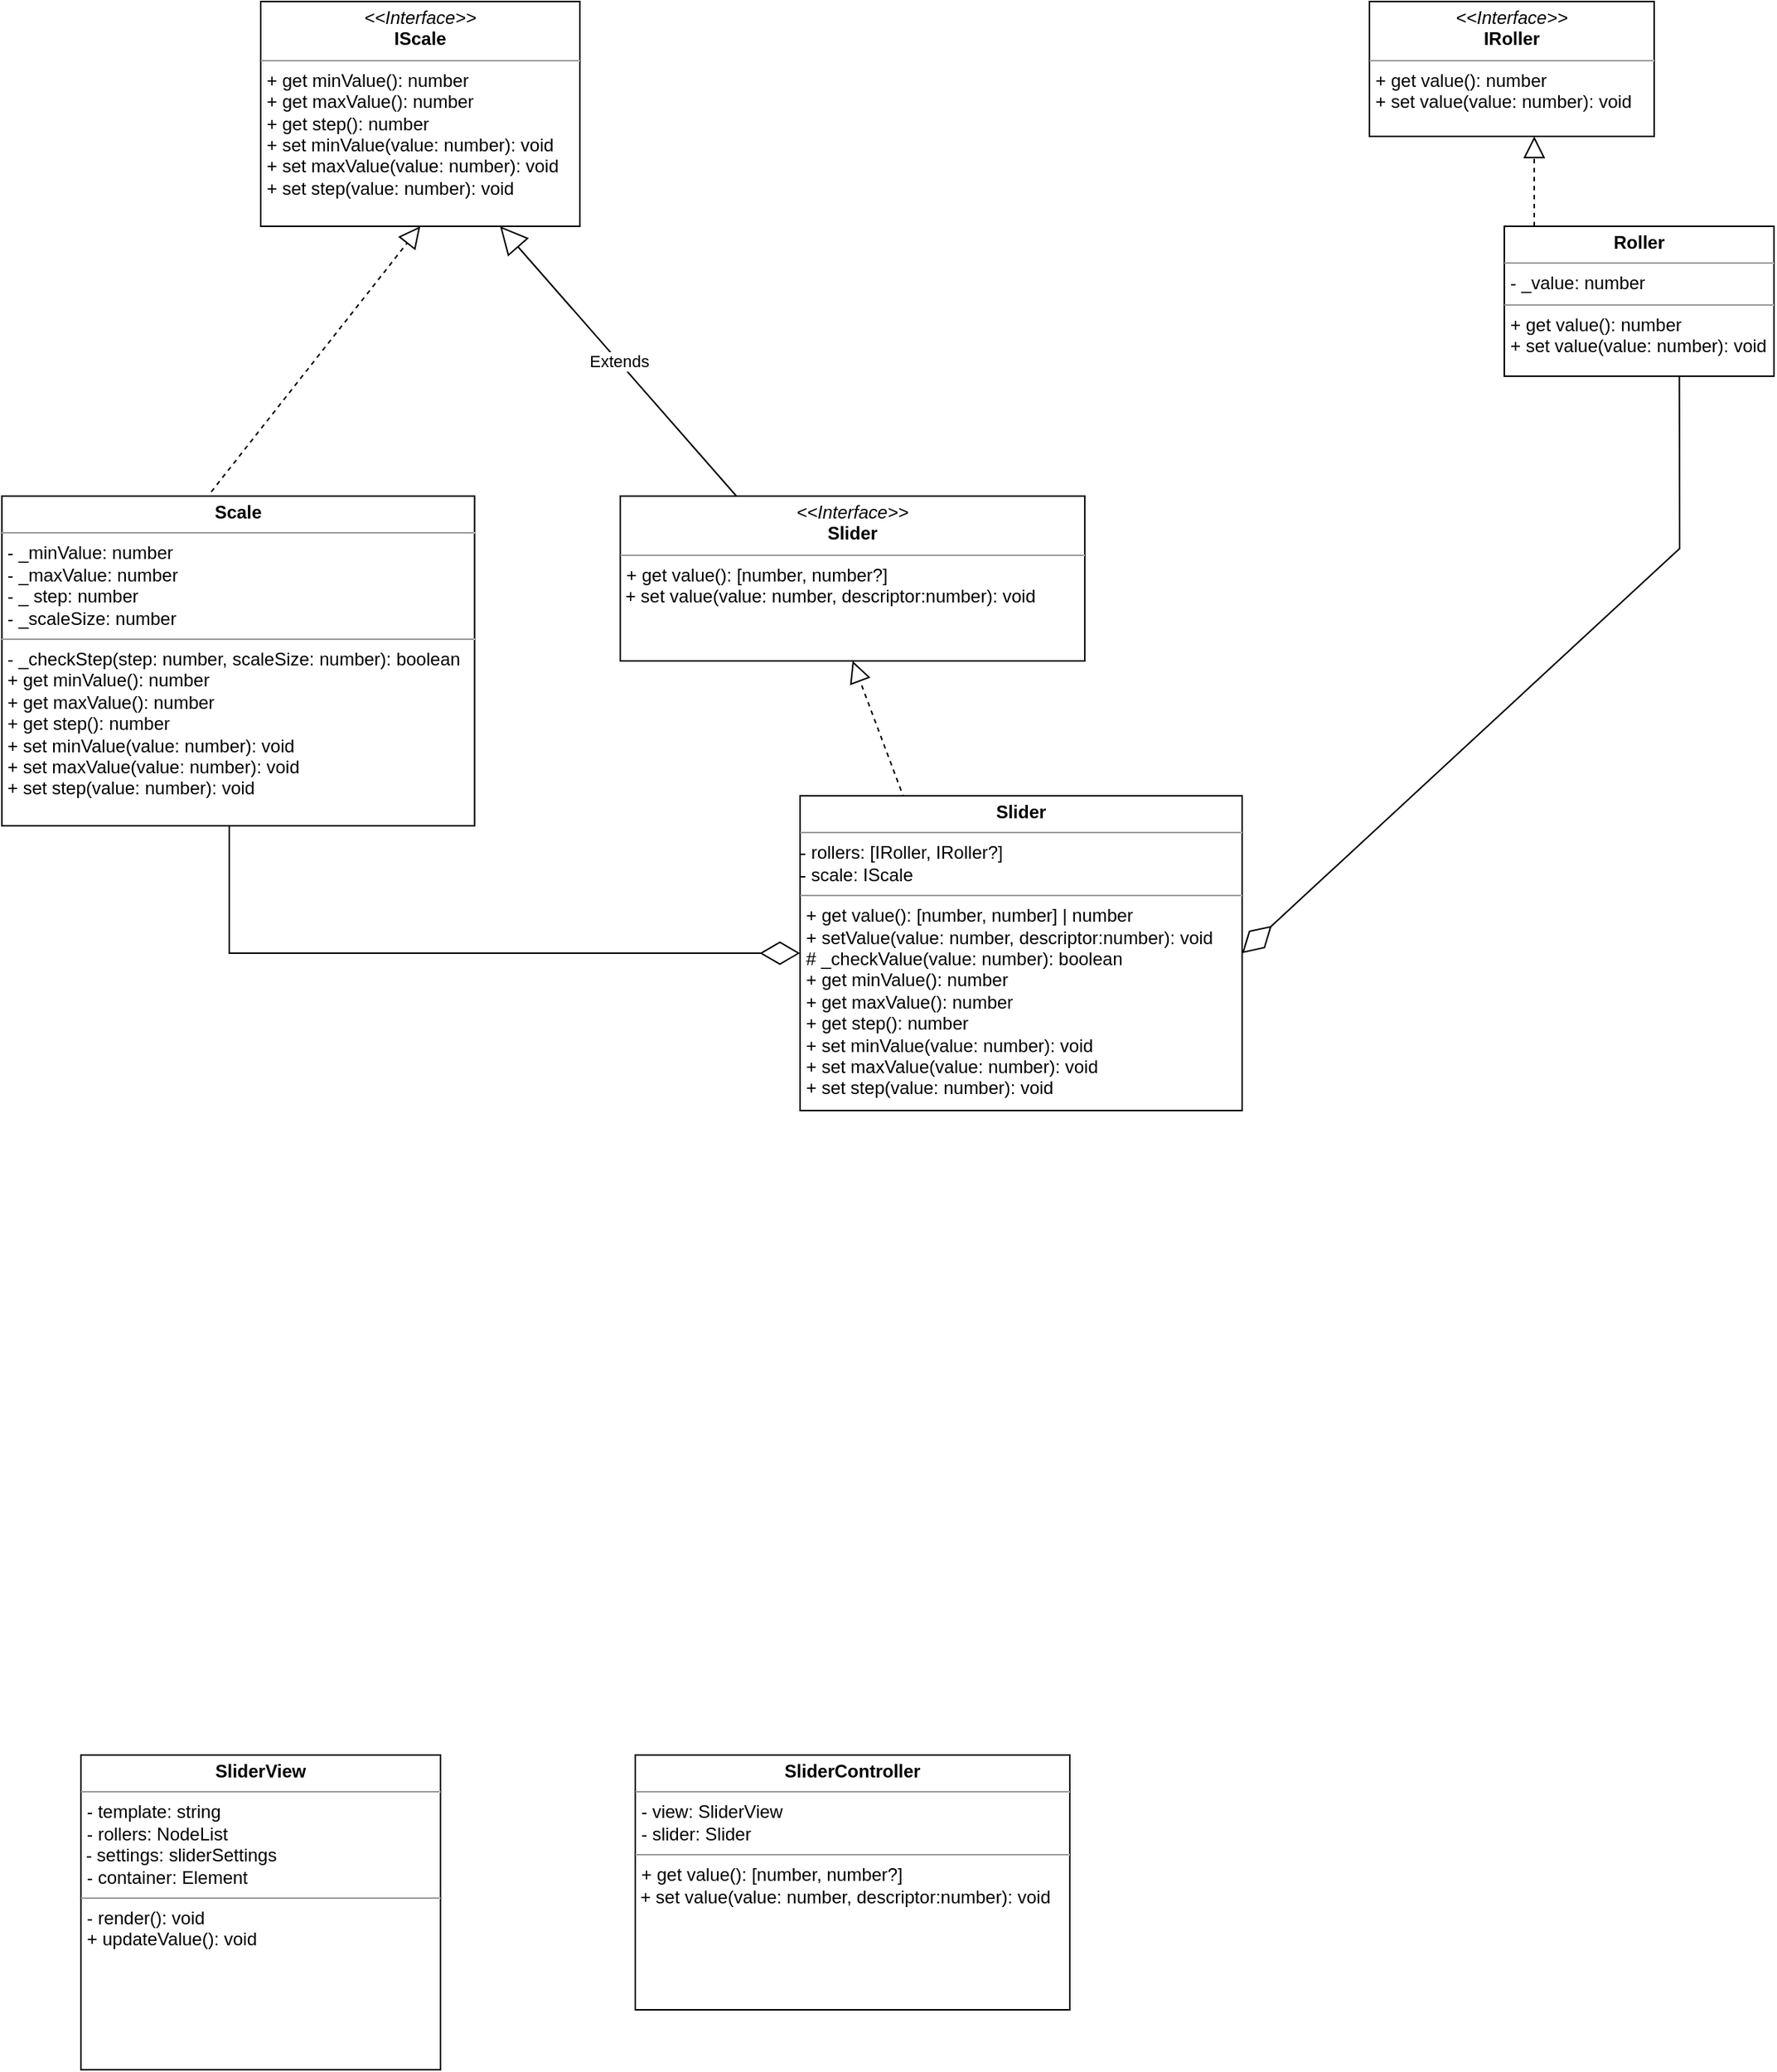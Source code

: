 <mxfile version="16.6.1" type="device"><diagram id="C5RBs43oDa-KdzZeNtuy" name="Page-1"><mxGraphModel dx="868" dy="448" grid="1" gridSize="10" guides="1" tooltips="1" connect="1" arrows="1" fold="1" page="1" pageScale="1" pageWidth="827" pageHeight="1169" math="0" shadow="0"><root><mxCell id="WIyWlLk6GJQsqaUBKTNV-0"/><mxCell id="WIyWlLk6GJQsqaUBKTNV-1" parent="WIyWlLk6GJQsqaUBKTNV-0"/><mxCell id="jK5UEUPO-83OL39sEjQH-13" value="&lt;p style=&quot;margin: 0px ; margin-top: 4px ; text-align: center&quot;&gt;&lt;i&gt;&amp;lt;&amp;lt;Interface&amp;gt;&amp;gt;&lt;/i&gt;&lt;br&gt;&lt;b&gt;IRoller&lt;/b&gt;&lt;/p&gt;&lt;hr size=&quot;1&quot;&gt;&lt;p style=&quot;margin: 0px ; margin-left: 4px&quot;&gt;&lt;span&gt;+ get value(): number&lt;/span&gt;&lt;br&gt;&lt;/p&gt;&lt;p style=&quot;margin: 0px 0px 0px 4px&quot;&gt;+ set value(value: number): void&lt;/p&gt;" style="verticalAlign=top;align=left;overflow=fill;fontSize=12;fontFamily=Helvetica;html=1;" parent="WIyWlLk6GJQsqaUBKTNV-1" vertex="1"><mxGeometry x="950" y="740" width="190" height="90" as="geometry"/></mxCell><mxCell id="jK5UEUPO-83OL39sEjQH-14" value="&lt;p style=&quot;margin: 0px ; margin-top: 4px ; text-align: center&quot;&gt;&lt;i&gt;&amp;lt;&amp;lt;Interface&amp;gt;&amp;gt;&lt;/i&gt;&lt;br&gt;&lt;b&gt;IScale&lt;/b&gt;&lt;/p&gt;&lt;hr size=&quot;1&quot;&gt;&lt;p style=&quot;margin: 0px ; margin-left: 4px&quot;&gt;&lt;/p&gt;&lt;p style=&quot;margin: 0px ; margin-left: 4px&quot;&gt;+ get minValue(): number&lt;/p&gt;&lt;p style=&quot;margin: 0px ; margin-left: 4px&quot;&gt;+ get maxValue(): number&lt;br&gt;&lt;/p&gt;&lt;p style=&quot;margin: 0px ; margin-left: 4px&quot;&gt;+ get step(): number&lt;br&gt;&lt;/p&gt;&lt;p style=&quot;margin: 0px ; margin-left: 4px&quot;&gt;+ set minValue(value: number): void&lt;/p&gt;&lt;p style=&quot;margin: 0px ; margin-left: 4px&quot;&gt;+ set maxValue(value: number): void&lt;br&gt;&lt;/p&gt;&lt;p style=&quot;margin: 0px ; margin-left: 4px&quot;&gt;+ set step(value: number): void&lt;br&gt;&lt;/p&gt;" style="verticalAlign=top;align=left;overflow=fill;fontSize=12;fontFamily=Helvetica;html=1;" parent="WIyWlLk6GJQsqaUBKTNV-1" vertex="1"><mxGeometry x="210" y="740" width="213" height="150" as="geometry"/></mxCell><mxCell id="jK5UEUPO-83OL39sEjQH-16" value="&lt;p style=&quot;margin: 0px ; margin-top: 4px ; text-align: center&quot;&gt;&lt;i&gt;&amp;lt;&amp;lt;Interface&amp;gt;&amp;gt;&lt;/i&gt;&lt;br&gt;&lt;b&gt;Slider&lt;/b&gt;&lt;/p&gt;&lt;hr size=&quot;1&quot;&gt;&lt;p style=&quot;margin: 0px ; margin-left: 4px&quot;&gt;+ get value(): [number, number?]&lt;/p&gt;&amp;nbsp;+ set value(value: number, descriptor:number): void" style="verticalAlign=top;align=left;overflow=fill;fontSize=12;fontFamily=Helvetica;html=1;" parent="WIyWlLk6GJQsqaUBKTNV-1" vertex="1"><mxGeometry x="450" y="1070" width="310" height="110" as="geometry"/></mxCell><mxCell id="jK5UEUPO-83OL39sEjQH-30" value="" style="endArrow=block;dashed=1;endFill=0;endSize=12;html=1;rounded=0;exitX=0.5;exitY=1;exitDx=0;exitDy=0;entryX=0.5;entryY=1;entryDx=0;entryDy=0;" parent="WIyWlLk6GJQsqaUBKTNV-1" source="HB3wAM0A1WrAWAa16G7d-0" target="jK5UEUPO-83OL39sEjQH-16" edge="1"><mxGeometry width="160" relative="1" as="geometry"><mxPoint x="550.625" y="1276.85" as="sourcePoint"/><mxPoint x="370" y="1070" as="targetPoint"/><Array as="points"/></mxGeometry></mxCell><mxCell id="jK5UEUPO-83OL39sEjQH-32" value="&lt;p style=&quot;margin: 0px ; margin-top: 4px ; text-align: center&quot;&gt;&lt;b&gt;Roller&lt;/b&gt;&lt;/p&gt;&lt;hr size=&quot;1&quot;&gt;&lt;p style=&quot;margin: 0px ; margin-left: 4px&quot;&gt;- _value: number&lt;/p&gt;&lt;hr size=&quot;1&quot;&gt;&lt;p style=&quot;margin: 0px ; margin-left: 4px&quot;&gt;+ get value(): number&lt;/p&gt;&lt;p style=&quot;margin: 0px ; margin-left: 4px&quot;&gt;+ set value(value: number): void&lt;/p&gt;" style="verticalAlign=top;align=left;overflow=fill;fontSize=12;fontFamily=Helvetica;html=1;" parent="WIyWlLk6GJQsqaUBKTNV-1" vertex="1"><mxGeometry x="1040" y="890" width="180" height="100" as="geometry"/></mxCell><mxCell id="jK5UEUPO-83OL39sEjQH-33" value="&lt;p style=&quot;margin: 0px ; margin-top: 4px ; text-align: center&quot;&gt;&lt;b&gt;Scale&lt;/b&gt;&lt;/p&gt;&lt;hr size=&quot;1&quot;&gt;&lt;p style=&quot;margin: 0px ; margin-left: 4px&quot;&gt;- _minValue: number&lt;/p&gt;&lt;p style=&quot;margin: 0px ; margin-left: 4px&quot;&gt;- _maxValue: number&lt;/p&gt;&lt;p style=&quot;margin: 0px ; margin-left: 4px&quot;&gt;- _ step: number&lt;/p&gt;&lt;p style=&quot;margin: 0px ; margin-left: 4px&quot;&gt;- _scaleSize: number&lt;/p&gt;&lt;hr size=&quot;1&quot;&gt;&lt;p style=&quot;margin: 0px 0px 0px 4px&quot;&gt;- _checkStep(step: number, scaleSize: number): boolean&lt;/p&gt;&lt;p style=&quot;margin: 0px 0px 0px 4px&quot;&gt;+ get minValue(): number&lt;/p&gt;&lt;p style=&quot;margin: 0px 0px 0px 4px&quot;&gt;+ get maxValue(): number&lt;br&gt;&lt;/p&gt;&lt;p style=&quot;margin: 0px 0px 0px 4px&quot;&gt;+ get step(): number&lt;br&gt;&lt;/p&gt;&lt;p style=&quot;margin: 0px 0px 0px 4px&quot;&gt;+ set minValue(value: number): void&lt;/p&gt;&lt;p style=&quot;margin: 0px 0px 0px 4px&quot;&gt;+ set maxValue(value: number): void&lt;br&gt;&lt;/p&gt;&lt;p style=&quot;margin: 0px 0px 0px 4px&quot;&gt;+ set step(value: number): void&lt;/p&gt;" style="verticalAlign=top;align=left;overflow=fill;fontSize=12;fontFamily=Helvetica;html=1;" parent="WIyWlLk6GJQsqaUBKTNV-1" vertex="1"><mxGeometry x="37.25" y="1070" width="315.5" height="220" as="geometry"/></mxCell><mxCell id="jK5UEUPO-83OL39sEjQH-34" value="" style="endArrow=block;dashed=1;endFill=0;endSize=12;html=1;rounded=0;" parent="WIyWlLk6GJQsqaUBKTNV-1" edge="1"><mxGeometry width="160" relative="1" as="geometry"><mxPoint x="1060" y="890" as="sourcePoint"/><mxPoint x="1060" y="830" as="targetPoint"/></mxGeometry></mxCell><mxCell id="jK5UEUPO-83OL39sEjQH-35" value="" style="endArrow=block;dashed=1;endFill=0;endSize=12;html=1;rounded=0;exitX=0.443;exitY=-0.013;exitDx=0;exitDy=0;entryX=0.5;entryY=1;entryDx=0;entryDy=0;exitPerimeter=0;" parent="WIyWlLk6GJQsqaUBKTNV-1" source="jK5UEUPO-83OL39sEjQH-33" target="jK5UEUPO-83OL39sEjQH-14" edge="1"><mxGeometry width="160" relative="1" as="geometry"><mxPoint x="103" y="980" as="sourcePoint"/><mxPoint x="208" y="850" as="targetPoint"/></mxGeometry></mxCell><mxCell id="jK5UEUPO-83OL39sEjQH-42" value="" style="endArrow=diamondThin;endFill=0;endSize=24;html=1;rounded=0;entryX=1;entryY=0.5;entryDx=0;entryDy=0;exitX=0.649;exitY=1;exitDx=0;exitDy=0;exitPerimeter=0;" parent="WIyWlLk6GJQsqaUBKTNV-1" source="jK5UEUPO-83OL39sEjQH-32" target="HB3wAM0A1WrAWAa16G7d-0" edge="1"><mxGeometry width="160" relative="1" as="geometry"><mxPoint x="1120" y="1020" as="sourcePoint"/><mxPoint x="685" y="1380.95" as="targetPoint"/><Array as="points"><mxPoint x="1157" y="1105"/></Array></mxGeometry></mxCell><mxCell id="jK5UEUPO-83OL39sEjQH-50" value="" style="endArrow=diamondThin;endFill=0;endSize=24;html=1;rounded=0;entryX=0;entryY=0.5;entryDx=0;entryDy=0;exitX=0.481;exitY=1;exitDx=0;exitDy=0;exitPerimeter=0;" parent="WIyWlLk6GJQsqaUBKTNV-1" source="jK5UEUPO-83OL39sEjQH-33" target="HB3wAM0A1WrAWAa16G7d-0" edge="1"><mxGeometry width="160" relative="1" as="geometry"><mxPoint x="527.46" y="696" as="sourcePoint"/><mxPoint x="798.06" y="738.02" as="targetPoint"/><Array as="points"><mxPoint x="189" y="1375"/><mxPoint x="290" y="1375"/></Array></mxGeometry></mxCell><mxCell id="HZlu1AVIKru4Ona0jqOv-2" value="&lt;p style=&quot;margin: 0px ; margin-top: 4px ; text-align: center&quot;&gt;&lt;b&gt;SliderView&lt;/b&gt;&lt;/p&gt;&lt;hr size=&quot;1&quot;&gt;&lt;p style=&quot;margin: 0px ; margin-left: 4px&quot;&gt;- template: string&lt;/p&gt;&lt;p style=&quot;margin: 0px 0px 0px 4px&quot;&gt;- rollers: NodeList&lt;br&gt;&lt;/p&gt;&amp;nbsp;- settings: sliderSettings&lt;br&gt;&lt;p style=&quot;margin: 0px 0px 0px 4px&quot;&gt;- container: Element&lt;br&gt;&lt;/p&gt;&lt;hr size=&quot;1&quot;&gt;&lt;p style=&quot;margin: 0px ; margin-left: 4px&quot;&gt;- render(): void&lt;/p&gt;&lt;p style=&quot;margin: 0px ; margin-left: 4px&quot;&gt;+ updateValue(): void&lt;/p&gt;" style="verticalAlign=top;align=left;overflow=fill;fontSize=12;fontFamily=Helvetica;html=1;" parent="WIyWlLk6GJQsqaUBKTNV-1" vertex="1"><mxGeometry x="90" y="1910" width="240" height="210" as="geometry"/></mxCell><mxCell id="HZlu1AVIKru4Ona0jqOv-3" value="&lt;p style=&quot;margin: 0px ; margin-top: 4px ; text-align: center&quot;&gt;&lt;b&gt;SliderController&lt;/b&gt;&lt;/p&gt;&lt;hr size=&quot;1&quot;&gt;&lt;p style=&quot;margin: 0px ; margin-left: 4px&quot;&gt;- view: SliderView&lt;/p&gt;&lt;p style=&quot;margin: 0px ; margin-left: 4px&quot;&gt;- slider: Slider&lt;/p&gt;&lt;hr size=&quot;1&quot;&gt;&lt;p style=&quot;margin: 0px ; margin-left: 4px&quot;&gt;+ get value(): [number, number?]&lt;/p&gt;&amp;nbsp;+ set value(value: number, descriptor:number): void" style="verticalAlign=top;align=left;overflow=fill;fontSize=12;fontFamily=Helvetica;html=1;" parent="WIyWlLk6GJQsqaUBKTNV-1" vertex="1"><mxGeometry x="460" y="1910" width="290" height="170" as="geometry"/></mxCell><mxCell id="HB3wAM0A1WrAWAa16G7d-0" value="&lt;p style=&quot;margin: 0px ; margin-top: 4px ; text-align: center&quot;&gt;&lt;b&gt;Slider&lt;/b&gt;&lt;/p&gt;&lt;hr size=&quot;1&quot;&gt;&lt;div&gt;- rollers: [IRoller, IRoller?]&lt;/div&gt;&lt;div&gt;- scale: IScale&lt;/div&gt;&lt;hr size=&quot;1&quot;&gt;&lt;p style=&quot;margin: 0px ; margin-left: 4px&quot;&gt;+ get value(): [number, number] | number&lt;br&gt;&lt;/p&gt;&lt;p style=&quot;margin: 0px ; margin-left: 4px&quot;&gt;+ setValue(value: number, descriptor:number): void&lt;/p&gt;&lt;p style=&quot;margin: 0px 0px 0px 4px&quot;&gt;# _checkValue(value: number): boolean&lt;/p&gt;&lt;p style=&quot;margin: 0px 0px 0px 4px&quot;&gt;+ get minValue(): number&lt;/p&gt;&lt;p style=&quot;margin: 0px 0px 0px 4px&quot;&gt;+ get maxValue(): number&lt;br&gt;&lt;/p&gt;&lt;p style=&quot;margin: 0px 0px 0px 4px&quot;&gt;+ get step(): number&lt;br&gt;&lt;/p&gt;&lt;p style=&quot;margin: 0px 0px 0px 4px&quot;&gt;+ set minValue(value: number): void&lt;/p&gt;&lt;p style=&quot;margin: 0px 0px 0px 4px&quot;&gt;+ set maxValue(value: number): void&lt;br&gt;&lt;/p&gt;&lt;p style=&quot;margin: 0px 0px 0px 4px&quot;&gt;+ set step(value: number): void&lt;/p&gt;" style="verticalAlign=top;align=left;overflow=fill;fontSize=12;fontFamily=Helvetica;html=1;" parent="WIyWlLk6GJQsqaUBKTNV-1" vertex="1"><mxGeometry x="570" y="1270" width="295" height="210" as="geometry"/></mxCell><mxCell id="HB3wAM0A1WrAWAa16G7d-2" value="Extends" style="endArrow=block;endSize=16;endFill=0;html=1;rounded=0;exitX=0.25;exitY=0;exitDx=0;exitDy=0;entryX=0.75;entryY=1;entryDx=0;entryDy=0;" parent="WIyWlLk6GJQsqaUBKTNV-1" source="jK5UEUPO-83OL39sEjQH-16" target="jK5UEUPO-83OL39sEjQH-14" edge="1"><mxGeometry width="160" relative="1" as="geometry"><mxPoint x="480" y="1200" as="sourcePoint"/><mxPoint x="640" y="1200" as="targetPoint"/></mxGeometry></mxCell></root></mxGraphModel></diagram></mxfile>